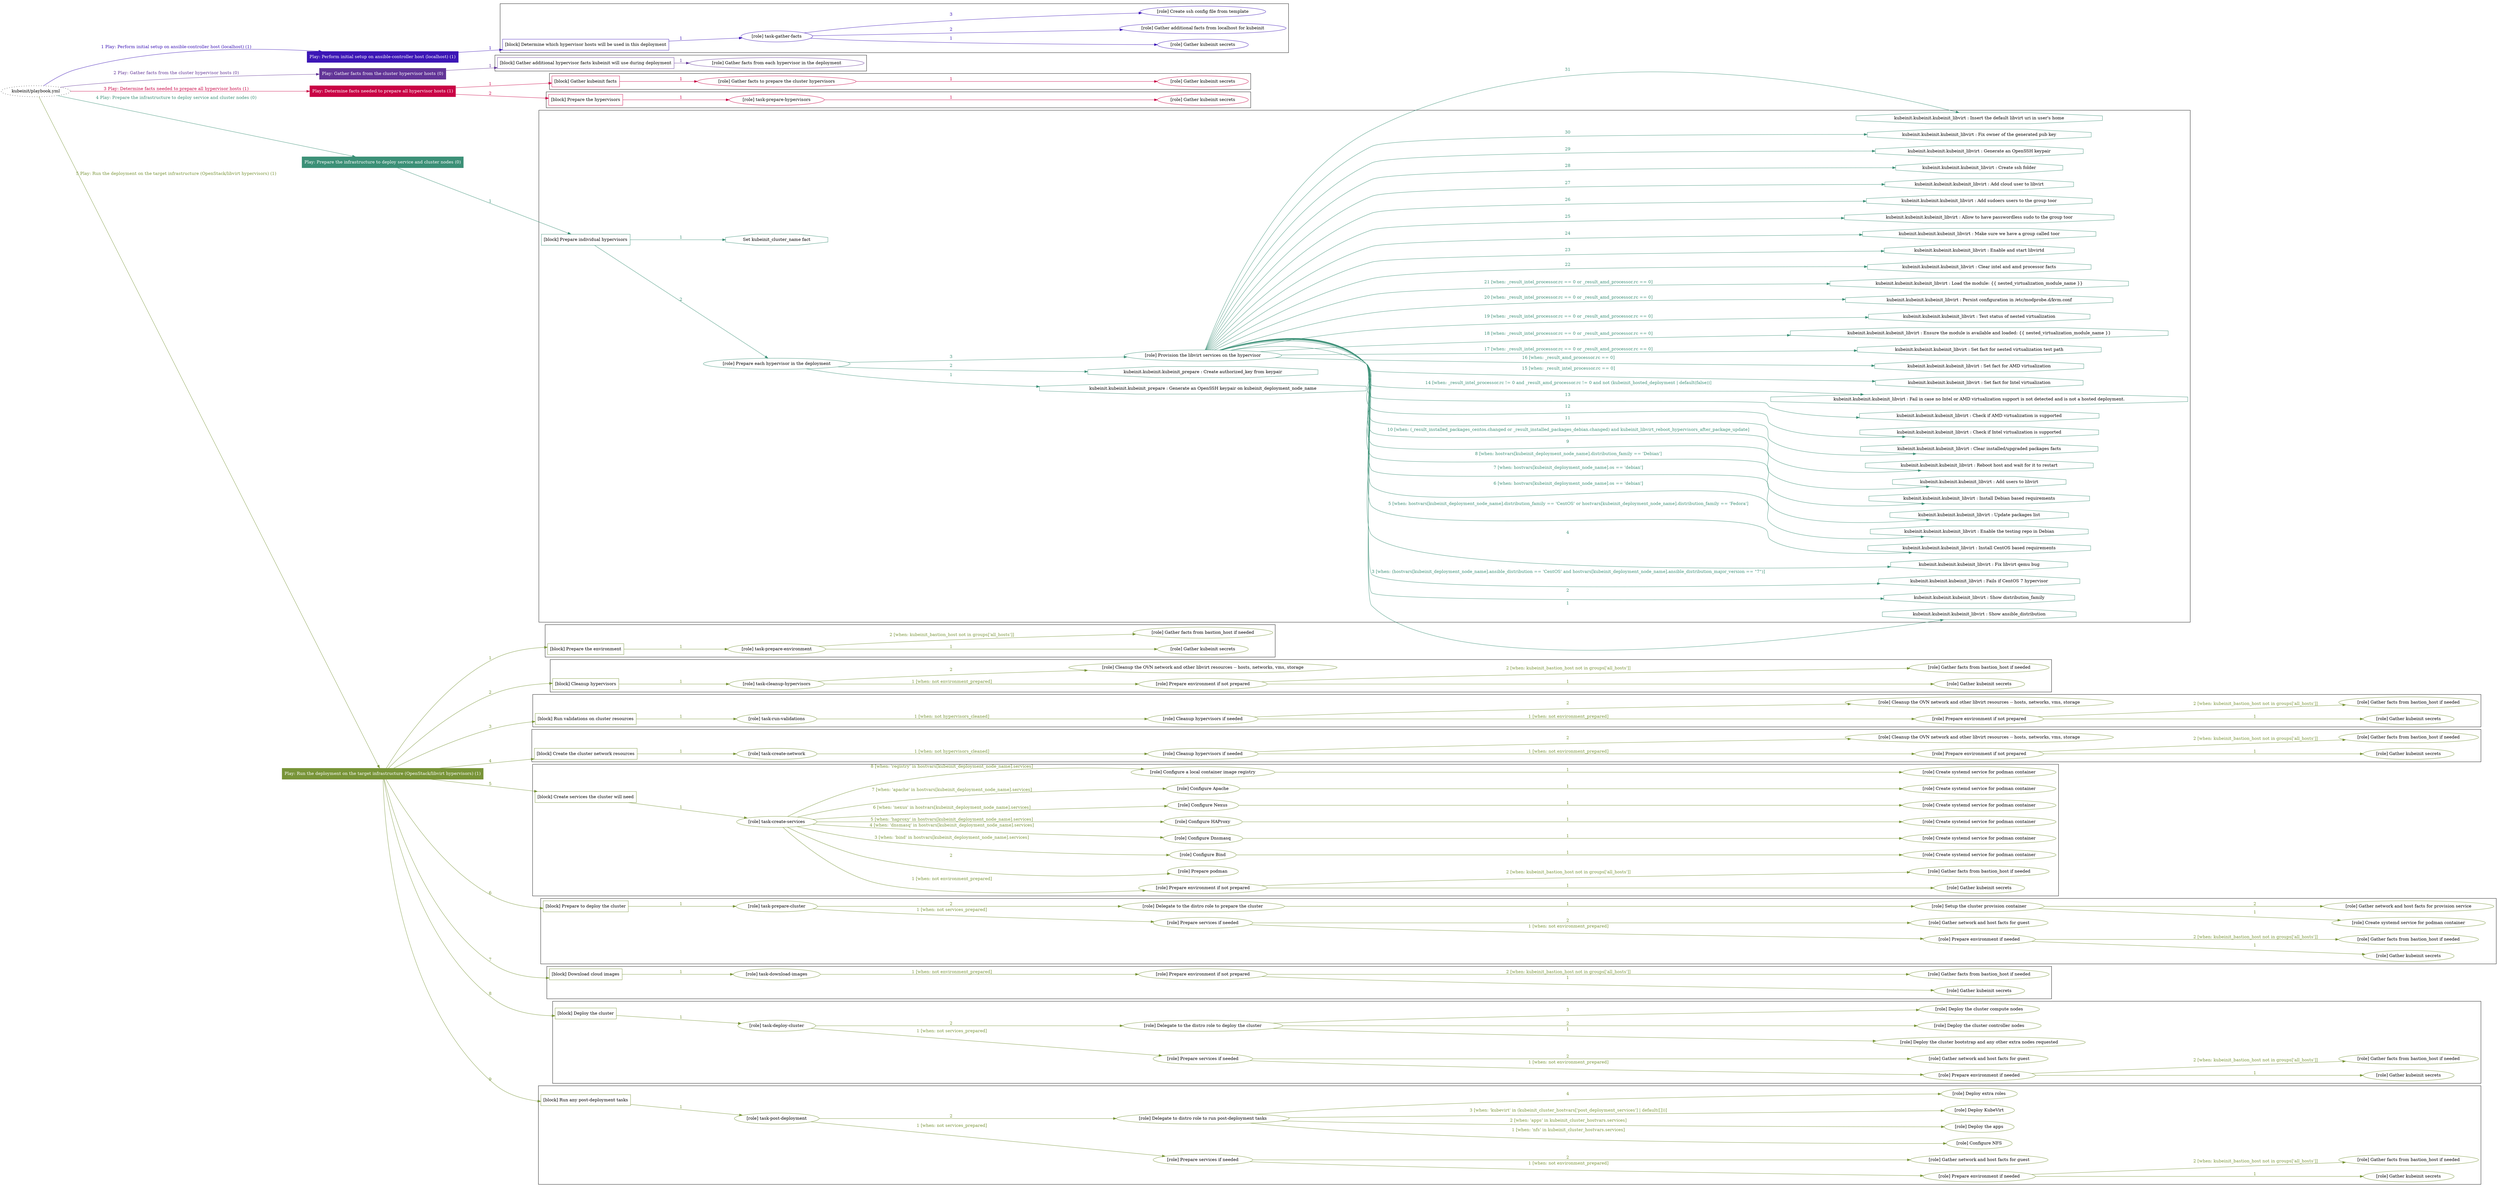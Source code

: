 digraph {
	graph [concentrate=true ordering=in rankdir=LR ratio=fill]
	edge [esep=5 sep=10]
	"kubeinit/playbook.yml" [URL="/home/runner/work/kubeinit/kubeinit/kubeinit/playbook.yml" id=playbook_f6adec2c style=dotted]
	"kubeinit/playbook.yml" -> play_a7457b95 [label="1 Play: Perform initial setup on ansible-controller host (localhost) (1)" color="#3c16b6" fontcolor="#3c16b6" id=edge_play_a7457b95 labeltooltip="1 Play: Perform initial setup on ansible-controller host (localhost) (1)" tooltip="1 Play: Perform initial setup on ansible-controller host (localhost) (1)"]
	subgraph "Play: Perform initial setup on ansible-controller host (localhost) (1)" {
		play_a7457b95 [label="Play: Perform initial setup on ansible-controller host (localhost) (1)" URL="/home/runner/work/kubeinit/kubeinit/kubeinit/playbook.yml" color="#3c16b6" fontcolor="#ffffff" id=play_a7457b95 shape=box style=filled tooltip=localhost]
		play_a7457b95 -> block_430dde11 [label=1 color="#3c16b6" fontcolor="#3c16b6" id=edge_block_430dde11 labeltooltip=1 tooltip=1]
		subgraph cluster_block_430dde11 {
			block_430dde11 [label="[block] Determine which hypervisor hosts will be used in this deployment" URL="/home/runner/work/kubeinit/kubeinit/kubeinit/playbook.yml" color="#3c16b6" id=block_430dde11 labeltooltip="Determine which hypervisor hosts will be used in this deployment" shape=box tooltip="Determine which hypervisor hosts will be used in this deployment"]
			block_430dde11 -> role_a599d2fe [label="1 " color="#3c16b6" fontcolor="#3c16b6" id=edge_role_a599d2fe labeltooltip="1 " tooltip="1 "]
			subgraph "task-gather-facts" {
				role_a599d2fe [label="[role] task-gather-facts" URL="/home/runner/work/kubeinit/kubeinit/kubeinit/playbook.yml" color="#3c16b6" id=role_a599d2fe tooltip="task-gather-facts"]
				role_a599d2fe -> role_175c8c58 [label="1 " color="#3c16b6" fontcolor="#3c16b6" id=edge_role_175c8c58 labeltooltip="1 " tooltip="1 "]
				subgraph "Gather kubeinit secrets" {
					role_175c8c58 [label="[role] Gather kubeinit secrets" URL="/home/runner/.ansible/collections/ansible_collections/kubeinit/kubeinit/roles/kubeinit_prepare/tasks/build_hypervisors_group.yml" color="#3c16b6" id=role_175c8c58 tooltip="Gather kubeinit secrets"]
				}
				role_a599d2fe -> role_3e86c87a [label="2 " color="#3c16b6" fontcolor="#3c16b6" id=edge_role_3e86c87a labeltooltip="2 " tooltip="2 "]
				subgraph "Gather additional facts from localhost for kubeinit" {
					role_3e86c87a [label="[role] Gather additional facts from localhost for kubeinit" URL="/home/runner/.ansible/collections/ansible_collections/kubeinit/kubeinit/roles/kubeinit_prepare/tasks/build_hypervisors_group.yml" color="#3c16b6" id=role_3e86c87a tooltip="Gather additional facts from localhost for kubeinit"]
				}
				role_a599d2fe -> role_02fb7e32 [label="3 " color="#3c16b6" fontcolor="#3c16b6" id=edge_role_02fb7e32 labeltooltip="3 " tooltip="3 "]
				subgraph "Create ssh config file from template" {
					role_02fb7e32 [label="[role] Create ssh config file from template" URL="/home/runner/.ansible/collections/ansible_collections/kubeinit/kubeinit/roles/kubeinit_prepare/tasks/build_hypervisors_group.yml" color="#3c16b6" id=role_02fb7e32 tooltip="Create ssh config file from template"]
				}
			}
		}
	}
	"kubeinit/playbook.yml" -> play_9f6fd377 [label="2 Play: Gather facts from the cluster hypervisor hosts (0)" color="#623597" fontcolor="#623597" id=edge_play_9f6fd377 labeltooltip="2 Play: Gather facts from the cluster hypervisor hosts (0)" tooltip="2 Play: Gather facts from the cluster hypervisor hosts (0)"]
	subgraph "Play: Gather facts from the cluster hypervisor hosts (0)" {
		play_9f6fd377 [label="Play: Gather facts from the cluster hypervisor hosts (0)" URL="/home/runner/work/kubeinit/kubeinit/kubeinit/playbook.yml" color="#623597" fontcolor="#ffffff" id=play_9f6fd377 shape=box style=filled tooltip="Play: Gather facts from the cluster hypervisor hosts (0)"]
		play_9f6fd377 -> block_24b4ab62 [label=1 color="#623597" fontcolor="#623597" id=edge_block_24b4ab62 labeltooltip=1 tooltip=1]
		subgraph cluster_block_24b4ab62 {
			block_24b4ab62 [label="[block] Gather additional hypervisor facts kubeinit will use during deployment" URL="/home/runner/work/kubeinit/kubeinit/kubeinit/playbook.yml" color="#623597" id=block_24b4ab62 labeltooltip="Gather additional hypervisor facts kubeinit will use during deployment" shape=box tooltip="Gather additional hypervisor facts kubeinit will use during deployment"]
			block_24b4ab62 -> role_2387b3fa [label="1 " color="#623597" fontcolor="#623597" id=edge_role_2387b3fa labeltooltip="1 " tooltip="1 "]
			subgraph "Gather facts from each hypervisor in the deployment" {
				role_2387b3fa [label="[role] Gather facts from each hypervisor in the deployment" URL="/home/runner/work/kubeinit/kubeinit/kubeinit/playbook.yml" color="#623597" id=role_2387b3fa tooltip="Gather facts from each hypervisor in the deployment"]
			}
		}
	}
	"kubeinit/playbook.yml" -> play_3bd830a0 [label="3 Play: Determine facts needed to prepare all hypervisor hosts (1)" color="#c90345" fontcolor="#c90345" id=edge_play_3bd830a0 labeltooltip="3 Play: Determine facts needed to prepare all hypervisor hosts (1)" tooltip="3 Play: Determine facts needed to prepare all hypervisor hosts (1)"]
	subgraph "Play: Determine facts needed to prepare all hypervisor hosts (1)" {
		play_3bd830a0 [label="Play: Determine facts needed to prepare all hypervisor hosts (1)" URL="/home/runner/work/kubeinit/kubeinit/kubeinit/playbook.yml" color="#c90345" fontcolor="#ffffff" id=play_3bd830a0 shape=box style=filled tooltip=localhost]
		play_3bd830a0 -> block_40e4556f [label=1 color="#c90345" fontcolor="#c90345" id=edge_block_40e4556f labeltooltip=1 tooltip=1]
		subgraph cluster_block_40e4556f {
			block_40e4556f [label="[block] Gather kubeinit facts" URL="/home/runner/work/kubeinit/kubeinit/kubeinit/playbook.yml" color="#c90345" id=block_40e4556f labeltooltip="Gather kubeinit facts" shape=box tooltip="Gather kubeinit facts"]
			block_40e4556f -> role_2d72cc8c [label="1 " color="#c90345" fontcolor="#c90345" id=edge_role_2d72cc8c labeltooltip="1 " tooltip="1 "]
			subgraph "Gather facts to prepare the cluster hypervisors" {
				role_2d72cc8c [label="[role] Gather facts to prepare the cluster hypervisors" URL="/home/runner/work/kubeinit/kubeinit/kubeinit/playbook.yml" color="#c90345" id=role_2d72cc8c tooltip="Gather facts to prepare the cluster hypervisors"]
				role_2d72cc8c -> role_cf41da6d [label="1 " color="#c90345" fontcolor="#c90345" id=edge_role_cf41da6d labeltooltip="1 " tooltip="1 "]
				subgraph "Gather kubeinit secrets" {
					role_cf41da6d [label="[role] Gather kubeinit secrets" URL="/home/runner/.ansible/collections/ansible_collections/kubeinit/kubeinit/roles/kubeinit_prepare/tasks/gather_kubeinit_facts.yml" color="#c90345" id=role_cf41da6d tooltip="Gather kubeinit secrets"]
				}
			}
		}
		play_3bd830a0 -> block_3af4eb6e [label=2 color="#c90345" fontcolor="#c90345" id=edge_block_3af4eb6e labeltooltip=2 tooltip=2]
		subgraph cluster_block_3af4eb6e {
			block_3af4eb6e [label="[block] Prepare the hypervisors" URL="/home/runner/work/kubeinit/kubeinit/kubeinit/playbook.yml" color="#c90345" id=block_3af4eb6e labeltooltip="Prepare the hypervisors" shape=box tooltip="Prepare the hypervisors"]
			block_3af4eb6e -> role_010902db [label="1 " color="#c90345" fontcolor="#c90345" id=edge_role_010902db labeltooltip="1 " tooltip="1 "]
			subgraph "task-prepare-hypervisors" {
				role_010902db [label="[role] task-prepare-hypervisors" URL="/home/runner/work/kubeinit/kubeinit/kubeinit/playbook.yml" color="#c90345" id=role_010902db tooltip="task-prepare-hypervisors"]
				role_010902db -> role_a22a1ada [label="1 " color="#c90345" fontcolor="#c90345" id=edge_role_a22a1ada labeltooltip="1 " tooltip="1 "]
				subgraph "Gather kubeinit secrets" {
					role_a22a1ada [label="[role] Gather kubeinit secrets" URL="/home/runner/.ansible/collections/ansible_collections/kubeinit/kubeinit/roles/kubeinit_prepare/tasks/gather_kubeinit_facts.yml" color="#c90345" id=role_a22a1ada tooltip="Gather kubeinit secrets"]
				}
			}
		}
	}
	"kubeinit/playbook.yml" -> play_a8fe8fe4 [label="4 Play: Prepare the infrastructure to deploy service and cluster nodes (0)" color="#3c9077" fontcolor="#3c9077" id=edge_play_a8fe8fe4 labeltooltip="4 Play: Prepare the infrastructure to deploy service and cluster nodes (0)" tooltip="4 Play: Prepare the infrastructure to deploy service and cluster nodes (0)"]
	subgraph "Play: Prepare the infrastructure to deploy service and cluster nodes (0)" {
		play_a8fe8fe4 [label="Play: Prepare the infrastructure to deploy service and cluster nodes (0)" URL="/home/runner/work/kubeinit/kubeinit/kubeinit/playbook.yml" color="#3c9077" fontcolor="#ffffff" id=play_a8fe8fe4 shape=box style=filled tooltip="Play: Prepare the infrastructure to deploy service and cluster nodes (0)"]
		play_a8fe8fe4 -> block_bb6ad971 [label=1 color="#3c9077" fontcolor="#3c9077" id=edge_block_bb6ad971 labeltooltip=1 tooltip=1]
		subgraph cluster_block_bb6ad971 {
			block_bb6ad971 [label="[block] Prepare individual hypervisors" URL="/home/runner/work/kubeinit/kubeinit/kubeinit/playbook.yml" color="#3c9077" id=block_bb6ad971 labeltooltip="Prepare individual hypervisors" shape=box tooltip="Prepare individual hypervisors"]
			block_bb6ad971 -> role_4dc948a6 [label="2 " color="#3c9077" fontcolor="#3c9077" id=edge_role_4dc948a6 labeltooltip="2 " tooltip="2 "]
			subgraph "Prepare each hypervisor in the deployment" {
				role_4dc948a6 [label="[role] Prepare each hypervisor in the deployment" URL="/home/runner/work/kubeinit/kubeinit/kubeinit/playbook.yml" color="#3c9077" id=role_4dc948a6 tooltip="Prepare each hypervisor in the deployment"]
				task_4e963806 [label="kubeinit.kubeinit.kubeinit_prepare : Generate an OpenSSH keypair on kubeinit_deployment_node_name" URL="/home/runner/.ansible/collections/ansible_collections/kubeinit/kubeinit/roles/kubeinit_prepare/tasks/prepare_hypervisor.yml" color="#3c9077" id=task_4e963806 shape=octagon tooltip="kubeinit.kubeinit.kubeinit_prepare : Generate an OpenSSH keypair on kubeinit_deployment_node_name"]
				role_4dc948a6 -> task_4e963806 [label="1 " color="#3c9077" fontcolor="#3c9077" id=edge_task_4e963806 labeltooltip="1 " tooltip="1 "]
				task_40da5d9b [label="kubeinit.kubeinit.kubeinit_prepare : Create authorized_key from keypair" URL="/home/runner/.ansible/collections/ansible_collections/kubeinit/kubeinit/roles/kubeinit_prepare/tasks/prepare_hypervisor.yml" color="#3c9077" id=task_40da5d9b shape=octagon tooltip="kubeinit.kubeinit.kubeinit_prepare : Create authorized_key from keypair"]
				role_4dc948a6 -> task_40da5d9b [label="2 " color="#3c9077" fontcolor="#3c9077" id=edge_task_40da5d9b labeltooltip="2 " tooltip="2 "]
				role_4dc948a6 -> role_a237784a [label="3 " color="#3c9077" fontcolor="#3c9077" id=edge_role_a237784a labeltooltip="3 " tooltip="3 "]
				subgraph "Provision the libvirt services on the hypervisor" {
					role_a237784a [label="[role] Provision the libvirt services on the hypervisor" URL="/home/runner/.ansible/collections/ansible_collections/kubeinit/kubeinit/roles/kubeinit_prepare/tasks/prepare_hypervisor.yml" color="#3c9077" id=role_a237784a tooltip="Provision the libvirt services on the hypervisor"]
					task_27622ad2 [label="kubeinit.kubeinit.kubeinit_libvirt : Show ansible_distribution" URL="/home/runner/.ansible/collections/ansible_collections/kubeinit/kubeinit/roles/kubeinit_libvirt/tasks/main.yml" color="#3c9077" id=task_27622ad2 shape=octagon tooltip="kubeinit.kubeinit.kubeinit_libvirt : Show ansible_distribution"]
					role_a237784a -> task_27622ad2 [label="1 " color="#3c9077" fontcolor="#3c9077" id=edge_task_27622ad2 labeltooltip="1 " tooltip="1 "]
					task_8145ebea [label="kubeinit.kubeinit.kubeinit_libvirt : Show distribution_family" URL="/home/runner/.ansible/collections/ansible_collections/kubeinit/kubeinit/roles/kubeinit_libvirt/tasks/main.yml" color="#3c9077" id=task_8145ebea shape=octagon tooltip="kubeinit.kubeinit.kubeinit_libvirt : Show distribution_family"]
					role_a237784a -> task_8145ebea [label="2 " color="#3c9077" fontcolor="#3c9077" id=edge_task_8145ebea labeltooltip="2 " tooltip="2 "]
					task_72bad508 [label="kubeinit.kubeinit.kubeinit_libvirt : Fails if CentOS 7 hypervisor" URL="/home/runner/.ansible/collections/ansible_collections/kubeinit/kubeinit/roles/kubeinit_libvirt/tasks/main.yml" color="#3c9077" id=task_72bad508 shape=octagon tooltip="kubeinit.kubeinit.kubeinit_libvirt : Fails if CentOS 7 hypervisor"]
					role_a237784a -> task_72bad508 [label="3 [when: (hostvars[kubeinit_deployment_node_name].ansible_distribution == 'CentOS' and hostvars[kubeinit_deployment_node_name].ansible_distribution_major_version == \"7\")]" color="#3c9077" fontcolor="#3c9077" id=edge_task_72bad508 labeltooltip="3 [when: (hostvars[kubeinit_deployment_node_name].ansible_distribution == 'CentOS' and hostvars[kubeinit_deployment_node_name].ansible_distribution_major_version == \"7\")]" tooltip="3 [when: (hostvars[kubeinit_deployment_node_name].ansible_distribution == 'CentOS' and hostvars[kubeinit_deployment_node_name].ansible_distribution_major_version == \"7\")]"]
					task_0b6d473c [label="kubeinit.kubeinit.kubeinit_libvirt : Fix libvirt qemu bug" URL="/home/runner/.ansible/collections/ansible_collections/kubeinit/kubeinit/roles/kubeinit_libvirt/tasks/main.yml" color="#3c9077" id=task_0b6d473c shape=octagon tooltip="kubeinit.kubeinit.kubeinit_libvirt : Fix libvirt qemu bug"]
					role_a237784a -> task_0b6d473c [label="4 " color="#3c9077" fontcolor="#3c9077" id=edge_task_0b6d473c labeltooltip="4 " tooltip="4 "]
					task_60145efb [label="kubeinit.kubeinit.kubeinit_libvirt : Install CentOS based requirements" URL="/home/runner/.ansible/collections/ansible_collections/kubeinit/kubeinit/roles/kubeinit_libvirt/tasks/main.yml" color="#3c9077" id=task_60145efb shape=octagon tooltip="kubeinit.kubeinit.kubeinit_libvirt : Install CentOS based requirements"]
					role_a237784a -> task_60145efb [label="5 [when: hostvars[kubeinit_deployment_node_name].distribution_family == 'CentOS' or hostvars[kubeinit_deployment_node_name].distribution_family == 'Fedora']" color="#3c9077" fontcolor="#3c9077" id=edge_task_60145efb labeltooltip="5 [when: hostvars[kubeinit_deployment_node_name].distribution_family == 'CentOS' or hostvars[kubeinit_deployment_node_name].distribution_family == 'Fedora']" tooltip="5 [when: hostvars[kubeinit_deployment_node_name].distribution_family == 'CentOS' or hostvars[kubeinit_deployment_node_name].distribution_family == 'Fedora']"]
					task_64693259 [label="kubeinit.kubeinit.kubeinit_libvirt : Enable the testing repo in Debian" URL="/home/runner/.ansible/collections/ansible_collections/kubeinit/kubeinit/roles/kubeinit_libvirt/tasks/main.yml" color="#3c9077" id=task_64693259 shape=octagon tooltip="kubeinit.kubeinit.kubeinit_libvirt : Enable the testing repo in Debian"]
					role_a237784a -> task_64693259 [label="6 [when: hostvars[kubeinit_deployment_node_name].os == 'debian']" color="#3c9077" fontcolor="#3c9077" id=edge_task_64693259 labeltooltip="6 [when: hostvars[kubeinit_deployment_node_name].os == 'debian']" tooltip="6 [when: hostvars[kubeinit_deployment_node_name].os == 'debian']"]
					task_37d4ca0e [label="kubeinit.kubeinit.kubeinit_libvirt : Update packages list" URL="/home/runner/.ansible/collections/ansible_collections/kubeinit/kubeinit/roles/kubeinit_libvirt/tasks/main.yml" color="#3c9077" id=task_37d4ca0e shape=octagon tooltip="kubeinit.kubeinit.kubeinit_libvirt : Update packages list"]
					role_a237784a -> task_37d4ca0e [label="7 [when: hostvars[kubeinit_deployment_node_name].os == 'debian']" color="#3c9077" fontcolor="#3c9077" id=edge_task_37d4ca0e labeltooltip="7 [when: hostvars[kubeinit_deployment_node_name].os == 'debian']" tooltip="7 [when: hostvars[kubeinit_deployment_node_name].os == 'debian']"]
					task_e74f2bc4 [label="kubeinit.kubeinit.kubeinit_libvirt : Install Debian based requirements" URL="/home/runner/.ansible/collections/ansible_collections/kubeinit/kubeinit/roles/kubeinit_libvirt/tasks/main.yml" color="#3c9077" id=task_e74f2bc4 shape=octagon tooltip="kubeinit.kubeinit.kubeinit_libvirt : Install Debian based requirements"]
					role_a237784a -> task_e74f2bc4 [label="8 [when: hostvars[kubeinit_deployment_node_name].distribution_family == 'Debian']" color="#3c9077" fontcolor="#3c9077" id=edge_task_e74f2bc4 labeltooltip="8 [when: hostvars[kubeinit_deployment_node_name].distribution_family == 'Debian']" tooltip="8 [when: hostvars[kubeinit_deployment_node_name].distribution_family == 'Debian']"]
					task_e7bf4032 [label="kubeinit.kubeinit.kubeinit_libvirt : Add users to libvirt" URL="/home/runner/.ansible/collections/ansible_collections/kubeinit/kubeinit/roles/kubeinit_libvirt/tasks/main.yml" color="#3c9077" id=task_e7bf4032 shape=octagon tooltip="kubeinit.kubeinit.kubeinit_libvirt : Add users to libvirt"]
					role_a237784a -> task_e7bf4032 [label="9 " color="#3c9077" fontcolor="#3c9077" id=edge_task_e7bf4032 labeltooltip="9 " tooltip="9 "]
					task_d51d791a [label="kubeinit.kubeinit.kubeinit_libvirt : Reboot host and wait for it to restart" URL="/home/runner/.ansible/collections/ansible_collections/kubeinit/kubeinit/roles/kubeinit_libvirt/tasks/main.yml" color="#3c9077" id=task_d51d791a shape=octagon tooltip="kubeinit.kubeinit.kubeinit_libvirt : Reboot host and wait for it to restart"]
					role_a237784a -> task_d51d791a [label="10 [when: (_result_installed_packages_centos.changed or _result_installed_packages_debian.changed) and kubeinit_libvirt_reboot_hypervisors_after_package_update]" color="#3c9077" fontcolor="#3c9077" id=edge_task_d51d791a labeltooltip="10 [when: (_result_installed_packages_centos.changed or _result_installed_packages_debian.changed) and kubeinit_libvirt_reboot_hypervisors_after_package_update]" tooltip="10 [when: (_result_installed_packages_centos.changed or _result_installed_packages_debian.changed) and kubeinit_libvirt_reboot_hypervisors_after_package_update]"]
					task_2ca1b154 [label="kubeinit.kubeinit.kubeinit_libvirt : Clear installed/upgraded packages facts" URL="/home/runner/.ansible/collections/ansible_collections/kubeinit/kubeinit/roles/kubeinit_libvirt/tasks/main.yml" color="#3c9077" id=task_2ca1b154 shape=octagon tooltip="kubeinit.kubeinit.kubeinit_libvirt : Clear installed/upgraded packages facts"]
					role_a237784a -> task_2ca1b154 [label="11 " color="#3c9077" fontcolor="#3c9077" id=edge_task_2ca1b154 labeltooltip="11 " tooltip="11 "]
					task_e2ec387d [label="kubeinit.kubeinit.kubeinit_libvirt : Check if Intel virtualization is supported" URL="/home/runner/.ansible/collections/ansible_collections/kubeinit/kubeinit/roles/kubeinit_libvirt/tasks/main.yml" color="#3c9077" id=task_e2ec387d shape=octagon tooltip="kubeinit.kubeinit.kubeinit_libvirt : Check if Intel virtualization is supported"]
					role_a237784a -> task_e2ec387d [label="12 " color="#3c9077" fontcolor="#3c9077" id=edge_task_e2ec387d labeltooltip="12 " tooltip="12 "]
					task_1717858f [label="kubeinit.kubeinit.kubeinit_libvirt : Check if AMD virtualization is supported" URL="/home/runner/.ansible/collections/ansible_collections/kubeinit/kubeinit/roles/kubeinit_libvirt/tasks/main.yml" color="#3c9077" id=task_1717858f shape=octagon tooltip="kubeinit.kubeinit.kubeinit_libvirt : Check if AMD virtualization is supported"]
					role_a237784a -> task_1717858f [label="13 " color="#3c9077" fontcolor="#3c9077" id=edge_task_1717858f labeltooltip="13 " tooltip="13 "]
					task_df0dea90 [label="kubeinit.kubeinit.kubeinit_libvirt : Fail in case no Intel or AMD virtualization support is not detected and is not a hosted deployment." URL="/home/runner/.ansible/collections/ansible_collections/kubeinit/kubeinit/roles/kubeinit_libvirt/tasks/main.yml" color="#3c9077" id=task_df0dea90 shape=octagon tooltip="kubeinit.kubeinit.kubeinit_libvirt : Fail in case no Intel or AMD virtualization support is not detected and is not a hosted deployment."]
					role_a237784a -> task_df0dea90 [label="14 [when: _result_intel_processor.rc != 0 and _result_amd_processor.rc != 0 and not (kubeinit_hosted_deployment | default(false))]" color="#3c9077" fontcolor="#3c9077" id=edge_task_df0dea90 labeltooltip="14 [when: _result_intel_processor.rc != 0 and _result_amd_processor.rc != 0 and not (kubeinit_hosted_deployment | default(false))]" tooltip="14 [when: _result_intel_processor.rc != 0 and _result_amd_processor.rc != 0 and not (kubeinit_hosted_deployment | default(false))]"]
					task_7dc701d3 [label="kubeinit.kubeinit.kubeinit_libvirt : Set fact for Intel virtualization" URL="/home/runner/.ansible/collections/ansible_collections/kubeinit/kubeinit/roles/kubeinit_libvirt/tasks/main.yml" color="#3c9077" id=task_7dc701d3 shape=octagon tooltip="kubeinit.kubeinit.kubeinit_libvirt : Set fact for Intel virtualization"]
					role_a237784a -> task_7dc701d3 [label="15 [when: _result_intel_processor.rc == 0]" color="#3c9077" fontcolor="#3c9077" id=edge_task_7dc701d3 labeltooltip="15 [when: _result_intel_processor.rc == 0]" tooltip="15 [when: _result_intel_processor.rc == 0]"]
					task_56068439 [label="kubeinit.kubeinit.kubeinit_libvirt : Set fact for AMD virtualization" URL="/home/runner/.ansible/collections/ansible_collections/kubeinit/kubeinit/roles/kubeinit_libvirt/tasks/main.yml" color="#3c9077" id=task_56068439 shape=octagon tooltip="kubeinit.kubeinit.kubeinit_libvirt : Set fact for AMD virtualization"]
					role_a237784a -> task_56068439 [label="16 [when: _result_amd_processor.rc == 0]" color="#3c9077" fontcolor="#3c9077" id=edge_task_56068439 labeltooltip="16 [when: _result_amd_processor.rc == 0]" tooltip="16 [when: _result_amd_processor.rc == 0]"]
					task_e3b40cfc [label="kubeinit.kubeinit.kubeinit_libvirt : Set fact for nested virtualization test path" URL="/home/runner/.ansible/collections/ansible_collections/kubeinit/kubeinit/roles/kubeinit_libvirt/tasks/main.yml" color="#3c9077" id=task_e3b40cfc shape=octagon tooltip="kubeinit.kubeinit.kubeinit_libvirt : Set fact for nested virtualization test path"]
					role_a237784a -> task_e3b40cfc [label="17 [when: _result_intel_processor.rc == 0 or _result_amd_processor.rc == 0]" color="#3c9077" fontcolor="#3c9077" id=edge_task_e3b40cfc labeltooltip="17 [when: _result_intel_processor.rc == 0 or _result_amd_processor.rc == 0]" tooltip="17 [when: _result_intel_processor.rc == 0 or _result_amd_processor.rc == 0]"]
					task_b5bef2da [label="kubeinit.kubeinit.kubeinit_libvirt : Ensure the module is available and loaded: {{ nested_virtualization_module_name }}" URL="/home/runner/.ansible/collections/ansible_collections/kubeinit/kubeinit/roles/kubeinit_libvirt/tasks/main.yml" color="#3c9077" id=task_b5bef2da shape=octagon tooltip="kubeinit.kubeinit.kubeinit_libvirt : Ensure the module is available and loaded: {{ nested_virtualization_module_name }}"]
					role_a237784a -> task_b5bef2da [label="18 [when: _result_intel_processor.rc == 0 or _result_amd_processor.rc == 0]" color="#3c9077" fontcolor="#3c9077" id=edge_task_b5bef2da labeltooltip="18 [when: _result_intel_processor.rc == 0 or _result_amd_processor.rc == 0]" tooltip="18 [when: _result_intel_processor.rc == 0 or _result_amd_processor.rc == 0]"]
					task_6da10398 [label="kubeinit.kubeinit.kubeinit_libvirt : Test status of nested virtualization" URL="/home/runner/.ansible/collections/ansible_collections/kubeinit/kubeinit/roles/kubeinit_libvirt/tasks/main.yml" color="#3c9077" id=task_6da10398 shape=octagon tooltip="kubeinit.kubeinit.kubeinit_libvirt : Test status of nested virtualization"]
					role_a237784a -> task_6da10398 [label="19 [when: _result_intel_processor.rc == 0 or _result_amd_processor.rc == 0]" color="#3c9077" fontcolor="#3c9077" id=edge_task_6da10398 labeltooltip="19 [when: _result_intel_processor.rc == 0 or _result_amd_processor.rc == 0]" tooltip="19 [when: _result_intel_processor.rc == 0 or _result_amd_processor.rc == 0]"]
					task_2a4550f5 [label="kubeinit.kubeinit.kubeinit_libvirt : Persist configuration in /etc/modprobe.d/kvm.conf" URL="/home/runner/.ansible/collections/ansible_collections/kubeinit/kubeinit/roles/kubeinit_libvirt/tasks/main.yml" color="#3c9077" id=task_2a4550f5 shape=octagon tooltip="kubeinit.kubeinit.kubeinit_libvirt : Persist configuration in /etc/modprobe.d/kvm.conf"]
					role_a237784a -> task_2a4550f5 [label="20 [when: _result_intel_processor.rc == 0 or _result_amd_processor.rc == 0]" color="#3c9077" fontcolor="#3c9077" id=edge_task_2a4550f5 labeltooltip="20 [when: _result_intel_processor.rc == 0 or _result_amd_processor.rc == 0]" tooltip="20 [when: _result_intel_processor.rc == 0 or _result_amd_processor.rc == 0]"]
					task_cb47b982 [label="kubeinit.kubeinit.kubeinit_libvirt : Load the module: {{ nested_virtualization_module_name }}" URL="/home/runner/.ansible/collections/ansible_collections/kubeinit/kubeinit/roles/kubeinit_libvirt/tasks/main.yml" color="#3c9077" id=task_cb47b982 shape=octagon tooltip="kubeinit.kubeinit.kubeinit_libvirt : Load the module: {{ nested_virtualization_module_name }}"]
					role_a237784a -> task_cb47b982 [label="21 [when: _result_intel_processor.rc == 0 or _result_amd_processor.rc == 0]" color="#3c9077" fontcolor="#3c9077" id=edge_task_cb47b982 labeltooltip="21 [when: _result_intel_processor.rc == 0 or _result_amd_processor.rc == 0]" tooltip="21 [when: _result_intel_processor.rc == 0 or _result_amd_processor.rc == 0]"]
					task_d5400b88 [label="kubeinit.kubeinit.kubeinit_libvirt : Clear intel and amd processor facts" URL="/home/runner/.ansible/collections/ansible_collections/kubeinit/kubeinit/roles/kubeinit_libvirt/tasks/main.yml" color="#3c9077" id=task_d5400b88 shape=octagon tooltip="kubeinit.kubeinit.kubeinit_libvirt : Clear intel and amd processor facts"]
					role_a237784a -> task_d5400b88 [label="22 " color="#3c9077" fontcolor="#3c9077" id=edge_task_d5400b88 labeltooltip="22 " tooltip="22 "]
					task_1a13af83 [label="kubeinit.kubeinit.kubeinit_libvirt : Enable and start libvirtd" URL="/home/runner/.ansible/collections/ansible_collections/kubeinit/kubeinit/roles/kubeinit_libvirt/tasks/main.yml" color="#3c9077" id=task_1a13af83 shape=octagon tooltip="kubeinit.kubeinit.kubeinit_libvirt : Enable and start libvirtd"]
					role_a237784a -> task_1a13af83 [label="23 " color="#3c9077" fontcolor="#3c9077" id=edge_task_1a13af83 labeltooltip="23 " tooltip="23 "]
					task_fb10a506 [label="kubeinit.kubeinit.kubeinit_libvirt : Make sure we have a group called toor" URL="/home/runner/.ansible/collections/ansible_collections/kubeinit/kubeinit/roles/kubeinit_libvirt/tasks/60_create_cloud_user.yml" color="#3c9077" id=task_fb10a506 shape=octagon tooltip="kubeinit.kubeinit.kubeinit_libvirt : Make sure we have a group called toor"]
					role_a237784a -> task_fb10a506 [label="24 " color="#3c9077" fontcolor="#3c9077" id=edge_task_fb10a506 labeltooltip="24 " tooltip="24 "]
					task_b00f00b3 [label="kubeinit.kubeinit.kubeinit_libvirt : Allow to have passwordless sudo to the group toor" URL="/home/runner/.ansible/collections/ansible_collections/kubeinit/kubeinit/roles/kubeinit_libvirt/tasks/60_create_cloud_user.yml" color="#3c9077" id=task_b00f00b3 shape=octagon tooltip="kubeinit.kubeinit.kubeinit_libvirt : Allow to have passwordless sudo to the group toor"]
					role_a237784a -> task_b00f00b3 [label="25 " color="#3c9077" fontcolor="#3c9077" id=edge_task_b00f00b3 labeltooltip="25 " tooltip="25 "]
					task_d6ff84a4 [label="kubeinit.kubeinit.kubeinit_libvirt : Add sudoers users to the group toor" URL="/home/runner/.ansible/collections/ansible_collections/kubeinit/kubeinit/roles/kubeinit_libvirt/tasks/60_create_cloud_user.yml" color="#3c9077" id=task_d6ff84a4 shape=octagon tooltip="kubeinit.kubeinit.kubeinit_libvirt : Add sudoers users to the group toor"]
					role_a237784a -> task_d6ff84a4 [label="26 " color="#3c9077" fontcolor="#3c9077" id=edge_task_d6ff84a4 labeltooltip="26 " tooltip="26 "]
					task_b47a4cbd [label="kubeinit.kubeinit.kubeinit_libvirt : Add cloud user to libvirt" URL="/home/runner/.ansible/collections/ansible_collections/kubeinit/kubeinit/roles/kubeinit_libvirt/tasks/60_create_cloud_user.yml" color="#3c9077" id=task_b47a4cbd shape=octagon tooltip="kubeinit.kubeinit.kubeinit_libvirt : Add cloud user to libvirt"]
					role_a237784a -> task_b47a4cbd [label="27 " color="#3c9077" fontcolor="#3c9077" id=edge_task_b47a4cbd labeltooltip="27 " tooltip="27 "]
					task_b97a192d [label="kubeinit.kubeinit.kubeinit_libvirt : Create ssh folder" URL="/home/runner/.ansible/collections/ansible_collections/kubeinit/kubeinit/roles/kubeinit_libvirt/tasks/60_create_cloud_user.yml" color="#3c9077" id=task_b97a192d shape=octagon tooltip="kubeinit.kubeinit.kubeinit_libvirt : Create ssh folder"]
					role_a237784a -> task_b97a192d [label="28 " color="#3c9077" fontcolor="#3c9077" id=edge_task_b97a192d labeltooltip="28 " tooltip="28 "]
					task_e21910b4 [label="kubeinit.kubeinit.kubeinit_libvirt : Generate an OpenSSH keypair" URL="/home/runner/.ansible/collections/ansible_collections/kubeinit/kubeinit/roles/kubeinit_libvirt/tasks/60_create_cloud_user.yml" color="#3c9077" id=task_e21910b4 shape=octagon tooltip="kubeinit.kubeinit.kubeinit_libvirt : Generate an OpenSSH keypair"]
					role_a237784a -> task_e21910b4 [label="29 " color="#3c9077" fontcolor="#3c9077" id=edge_task_e21910b4 labeltooltip="29 " tooltip="29 "]
					task_c9194e5c [label="kubeinit.kubeinit.kubeinit_libvirt : Fix owner of the generated pub key" URL="/home/runner/.ansible/collections/ansible_collections/kubeinit/kubeinit/roles/kubeinit_libvirt/tasks/60_create_cloud_user.yml" color="#3c9077" id=task_c9194e5c shape=octagon tooltip="kubeinit.kubeinit.kubeinit_libvirt : Fix owner of the generated pub key"]
					role_a237784a -> task_c9194e5c [label="30 " color="#3c9077" fontcolor="#3c9077" id=edge_task_c9194e5c labeltooltip="30 " tooltip="30 "]
					task_e009edb8 [label="kubeinit.kubeinit.kubeinit_libvirt : Insert the default libvirt uri in user's home" URL="/home/runner/.ansible/collections/ansible_collections/kubeinit/kubeinit/roles/kubeinit_libvirt/tasks/60_create_cloud_user.yml" color="#3c9077" id=task_e009edb8 shape=octagon tooltip="kubeinit.kubeinit.kubeinit_libvirt : Insert the default libvirt uri in user's home"]
					role_a237784a -> task_e009edb8 [label="31 " color="#3c9077" fontcolor="#3c9077" id=edge_task_e009edb8 labeltooltip="31 " tooltip="31 "]
				}
			}
			task_24a5b760 [label="Set kubeinit_cluster_name fact" URL="/home/runner/work/kubeinit/kubeinit/kubeinit/playbook.yml" color="#3c9077" id=task_24a5b760 shape=octagon tooltip="Set kubeinit_cluster_name fact"]
			block_bb6ad971 -> task_24a5b760 [label="1 " color="#3c9077" fontcolor="#3c9077" id=edge_task_24a5b760 labeltooltip="1 " tooltip="1 "]
		}
	}
	"kubeinit/playbook.yml" -> play_a5c155b8 [label="5 Play: Run the deployment on the target infrastructure (OpenStack/libvirt hypervisors) (1)" color="#789438" fontcolor="#789438" id=edge_play_a5c155b8 labeltooltip="5 Play: Run the deployment on the target infrastructure (OpenStack/libvirt hypervisors) (1)" tooltip="5 Play: Run the deployment on the target infrastructure (OpenStack/libvirt hypervisors) (1)"]
	subgraph "Play: Run the deployment on the target infrastructure (OpenStack/libvirt hypervisors) (1)" {
		play_a5c155b8 [label="Play: Run the deployment on the target infrastructure (OpenStack/libvirt hypervisors) (1)" URL="/home/runner/work/kubeinit/kubeinit/kubeinit/playbook.yml" color="#789438" fontcolor="#ffffff" id=play_a5c155b8 shape=box style=filled tooltip=localhost]
		play_a5c155b8 -> block_47e0ab22 [label=1 color="#789438" fontcolor="#789438" id=edge_block_47e0ab22 labeltooltip=1 tooltip=1]
		subgraph cluster_block_47e0ab22 {
			block_47e0ab22 [label="[block] Prepare the environment" URL="/home/runner/work/kubeinit/kubeinit/kubeinit/playbook.yml" color="#789438" id=block_47e0ab22 labeltooltip="Prepare the environment" shape=box tooltip="Prepare the environment"]
			block_47e0ab22 -> role_f87070a0 [label="1 " color="#789438" fontcolor="#789438" id=edge_role_f87070a0 labeltooltip="1 " tooltip="1 "]
			subgraph "task-prepare-environment" {
				role_f87070a0 [label="[role] task-prepare-environment" URL="/home/runner/work/kubeinit/kubeinit/kubeinit/playbook.yml" color="#789438" id=role_f87070a0 tooltip="task-prepare-environment"]
				role_f87070a0 -> role_d5a997d9 [label="1 " color="#789438" fontcolor="#789438" id=edge_role_d5a997d9 labeltooltip="1 " tooltip="1 "]
				subgraph "Gather kubeinit secrets" {
					role_d5a997d9 [label="[role] Gather kubeinit secrets" URL="/home/runner/.ansible/collections/ansible_collections/kubeinit/kubeinit/roles/kubeinit_prepare/tasks/gather_kubeinit_facts.yml" color="#789438" id=role_d5a997d9 tooltip="Gather kubeinit secrets"]
				}
				role_f87070a0 -> role_340b414c [label="2 [when: kubeinit_bastion_host not in groups['all_hosts']]" color="#789438" fontcolor="#789438" id=edge_role_340b414c labeltooltip="2 [when: kubeinit_bastion_host not in groups['all_hosts']]" tooltip="2 [when: kubeinit_bastion_host not in groups['all_hosts']]"]
				subgraph "Gather facts from bastion_host if needed" {
					role_340b414c [label="[role] Gather facts from bastion_host if needed" URL="/home/runner/.ansible/collections/ansible_collections/kubeinit/kubeinit/roles/kubeinit_prepare/tasks/main.yml" color="#789438" id=role_340b414c tooltip="Gather facts from bastion_host if needed"]
				}
			}
		}
		play_a5c155b8 -> block_0a22476c [label=2 color="#789438" fontcolor="#789438" id=edge_block_0a22476c labeltooltip=2 tooltip=2]
		subgraph cluster_block_0a22476c {
			block_0a22476c [label="[block] Cleanup hypervisors" URL="/home/runner/work/kubeinit/kubeinit/kubeinit/playbook.yml" color="#789438" id=block_0a22476c labeltooltip="Cleanup hypervisors" shape=box tooltip="Cleanup hypervisors"]
			block_0a22476c -> role_86299770 [label="1 " color="#789438" fontcolor="#789438" id=edge_role_86299770 labeltooltip="1 " tooltip="1 "]
			subgraph "task-cleanup-hypervisors" {
				role_86299770 [label="[role] task-cleanup-hypervisors" URL="/home/runner/work/kubeinit/kubeinit/kubeinit/playbook.yml" color="#789438" id=role_86299770 tooltip="task-cleanup-hypervisors"]
				role_86299770 -> role_42a1771b [label="1 [when: not environment_prepared]" color="#789438" fontcolor="#789438" id=edge_role_42a1771b labeltooltip="1 [when: not environment_prepared]" tooltip="1 [when: not environment_prepared]"]
				subgraph "Prepare environment if not prepared" {
					role_42a1771b [label="[role] Prepare environment if not prepared" URL="/home/runner/.ansible/collections/ansible_collections/kubeinit/kubeinit/roles/kubeinit_libvirt/tasks/cleanup_hypervisors.yml" color="#789438" id=role_42a1771b tooltip="Prepare environment if not prepared"]
					role_42a1771b -> role_7ca2abae [label="1 " color="#789438" fontcolor="#789438" id=edge_role_7ca2abae labeltooltip="1 " tooltip="1 "]
					subgraph "Gather kubeinit secrets" {
						role_7ca2abae [label="[role] Gather kubeinit secrets" URL="/home/runner/.ansible/collections/ansible_collections/kubeinit/kubeinit/roles/kubeinit_prepare/tasks/gather_kubeinit_facts.yml" color="#789438" id=role_7ca2abae tooltip="Gather kubeinit secrets"]
					}
					role_42a1771b -> role_f6d119ba [label="2 [when: kubeinit_bastion_host not in groups['all_hosts']]" color="#789438" fontcolor="#789438" id=edge_role_f6d119ba labeltooltip="2 [when: kubeinit_bastion_host not in groups['all_hosts']]" tooltip="2 [when: kubeinit_bastion_host not in groups['all_hosts']]"]
					subgraph "Gather facts from bastion_host if needed" {
						role_f6d119ba [label="[role] Gather facts from bastion_host if needed" URL="/home/runner/.ansible/collections/ansible_collections/kubeinit/kubeinit/roles/kubeinit_prepare/tasks/main.yml" color="#789438" id=role_f6d119ba tooltip="Gather facts from bastion_host if needed"]
					}
				}
				role_86299770 -> role_db033bfa [label="2 " color="#789438" fontcolor="#789438" id=edge_role_db033bfa labeltooltip="2 " tooltip="2 "]
				subgraph "Cleanup the OVN network and other libvirt resources -- hosts, networks, vms, storage" {
					role_db033bfa [label="[role] Cleanup the OVN network and other libvirt resources -- hosts, networks, vms, storage" URL="/home/runner/.ansible/collections/ansible_collections/kubeinit/kubeinit/roles/kubeinit_libvirt/tasks/cleanup_hypervisors.yml" color="#789438" id=role_db033bfa tooltip="Cleanup the OVN network and other libvirt resources -- hosts, networks, vms, storage"]
				}
			}
		}
		play_a5c155b8 -> block_fa3541a6 [label=3 color="#789438" fontcolor="#789438" id=edge_block_fa3541a6 labeltooltip=3 tooltip=3]
		subgraph cluster_block_fa3541a6 {
			block_fa3541a6 [label="[block] Run validations on cluster resources" URL="/home/runner/work/kubeinit/kubeinit/kubeinit/playbook.yml" color="#789438" id=block_fa3541a6 labeltooltip="Run validations on cluster resources" shape=box tooltip="Run validations on cluster resources"]
			block_fa3541a6 -> role_4fe5bf88 [label="1 " color="#789438" fontcolor="#789438" id=edge_role_4fe5bf88 labeltooltip="1 " tooltip="1 "]
			subgraph "task-run-validations" {
				role_4fe5bf88 [label="[role] task-run-validations" URL="/home/runner/work/kubeinit/kubeinit/kubeinit/playbook.yml" color="#789438" id=role_4fe5bf88 tooltip="task-run-validations"]
				role_4fe5bf88 -> role_dae96ca4 [label="1 [when: not hypervisors_cleaned]" color="#789438" fontcolor="#789438" id=edge_role_dae96ca4 labeltooltip="1 [when: not hypervisors_cleaned]" tooltip="1 [when: not hypervisors_cleaned]"]
				subgraph "Cleanup hypervisors if needed" {
					role_dae96ca4 [label="[role] Cleanup hypervisors if needed" URL="/home/runner/.ansible/collections/ansible_collections/kubeinit/kubeinit/roles/kubeinit_validations/tasks/main.yml" color="#789438" id=role_dae96ca4 tooltip="Cleanup hypervisors if needed"]
					role_dae96ca4 -> role_4da57e32 [label="1 [when: not environment_prepared]" color="#789438" fontcolor="#789438" id=edge_role_4da57e32 labeltooltip="1 [when: not environment_prepared]" tooltip="1 [when: not environment_prepared]"]
					subgraph "Prepare environment if not prepared" {
						role_4da57e32 [label="[role] Prepare environment if not prepared" URL="/home/runner/.ansible/collections/ansible_collections/kubeinit/kubeinit/roles/kubeinit_libvirt/tasks/cleanup_hypervisors.yml" color="#789438" id=role_4da57e32 tooltip="Prepare environment if not prepared"]
						role_4da57e32 -> role_a1c4d5bc [label="1 " color="#789438" fontcolor="#789438" id=edge_role_a1c4d5bc labeltooltip="1 " tooltip="1 "]
						subgraph "Gather kubeinit secrets" {
							role_a1c4d5bc [label="[role] Gather kubeinit secrets" URL="/home/runner/.ansible/collections/ansible_collections/kubeinit/kubeinit/roles/kubeinit_prepare/tasks/gather_kubeinit_facts.yml" color="#789438" id=role_a1c4d5bc tooltip="Gather kubeinit secrets"]
						}
						role_4da57e32 -> role_286ab3bb [label="2 [when: kubeinit_bastion_host not in groups['all_hosts']]" color="#789438" fontcolor="#789438" id=edge_role_286ab3bb labeltooltip="2 [when: kubeinit_bastion_host not in groups['all_hosts']]" tooltip="2 [when: kubeinit_bastion_host not in groups['all_hosts']]"]
						subgraph "Gather facts from bastion_host if needed" {
							role_286ab3bb [label="[role] Gather facts from bastion_host if needed" URL="/home/runner/.ansible/collections/ansible_collections/kubeinit/kubeinit/roles/kubeinit_prepare/tasks/main.yml" color="#789438" id=role_286ab3bb tooltip="Gather facts from bastion_host if needed"]
						}
					}
					role_dae96ca4 -> role_239fc085 [label="2 " color="#789438" fontcolor="#789438" id=edge_role_239fc085 labeltooltip="2 " tooltip="2 "]
					subgraph "Cleanup the OVN network and other libvirt resources -- hosts, networks, vms, storage" {
						role_239fc085 [label="[role] Cleanup the OVN network and other libvirt resources -- hosts, networks, vms, storage" URL="/home/runner/.ansible/collections/ansible_collections/kubeinit/kubeinit/roles/kubeinit_libvirt/tasks/cleanup_hypervisors.yml" color="#789438" id=role_239fc085 tooltip="Cleanup the OVN network and other libvirt resources -- hosts, networks, vms, storage"]
					}
				}
			}
		}
		play_a5c155b8 -> block_c1e3bda4 [label=4 color="#789438" fontcolor="#789438" id=edge_block_c1e3bda4 labeltooltip=4 tooltip=4]
		subgraph cluster_block_c1e3bda4 {
			block_c1e3bda4 [label="[block] Create the cluster network resources" URL="/home/runner/work/kubeinit/kubeinit/kubeinit/playbook.yml" color="#789438" id=block_c1e3bda4 labeltooltip="Create the cluster network resources" shape=box tooltip="Create the cluster network resources"]
			block_c1e3bda4 -> role_1a507f03 [label="1 " color="#789438" fontcolor="#789438" id=edge_role_1a507f03 labeltooltip="1 " tooltip="1 "]
			subgraph "task-create-network" {
				role_1a507f03 [label="[role] task-create-network" URL="/home/runner/work/kubeinit/kubeinit/kubeinit/playbook.yml" color="#789438" id=role_1a507f03 tooltip="task-create-network"]
				role_1a507f03 -> role_2d8181ea [label="1 [when: not hypervisors_cleaned]" color="#789438" fontcolor="#789438" id=edge_role_2d8181ea labeltooltip="1 [when: not hypervisors_cleaned]" tooltip="1 [when: not hypervisors_cleaned]"]
				subgraph "Cleanup hypervisors if needed" {
					role_2d8181ea [label="[role] Cleanup hypervisors if needed" URL="/home/runner/.ansible/collections/ansible_collections/kubeinit/kubeinit/roles/kubeinit_libvirt/tasks/create_network.yml" color="#789438" id=role_2d8181ea tooltip="Cleanup hypervisors if needed"]
					role_2d8181ea -> role_9aafea3a [label="1 [when: not environment_prepared]" color="#789438" fontcolor="#789438" id=edge_role_9aafea3a labeltooltip="1 [when: not environment_prepared]" tooltip="1 [when: not environment_prepared]"]
					subgraph "Prepare environment if not prepared" {
						role_9aafea3a [label="[role] Prepare environment if not prepared" URL="/home/runner/.ansible/collections/ansible_collections/kubeinit/kubeinit/roles/kubeinit_libvirt/tasks/cleanup_hypervisors.yml" color="#789438" id=role_9aafea3a tooltip="Prepare environment if not prepared"]
						role_9aafea3a -> role_c33acd82 [label="1 " color="#789438" fontcolor="#789438" id=edge_role_c33acd82 labeltooltip="1 " tooltip="1 "]
						subgraph "Gather kubeinit secrets" {
							role_c33acd82 [label="[role] Gather kubeinit secrets" URL="/home/runner/.ansible/collections/ansible_collections/kubeinit/kubeinit/roles/kubeinit_prepare/tasks/gather_kubeinit_facts.yml" color="#789438" id=role_c33acd82 tooltip="Gather kubeinit secrets"]
						}
						role_9aafea3a -> role_f6510419 [label="2 [when: kubeinit_bastion_host not in groups['all_hosts']]" color="#789438" fontcolor="#789438" id=edge_role_f6510419 labeltooltip="2 [when: kubeinit_bastion_host not in groups['all_hosts']]" tooltip="2 [when: kubeinit_bastion_host not in groups['all_hosts']]"]
						subgraph "Gather facts from bastion_host if needed" {
							role_f6510419 [label="[role] Gather facts from bastion_host if needed" URL="/home/runner/.ansible/collections/ansible_collections/kubeinit/kubeinit/roles/kubeinit_prepare/tasks/main.yml" color="#789438" id=role_f6510419 tooltip="Gather facts from bastion_host if needed"]
						}
					}
					role_2d8181ea -> role_6a1b9f3d [label="2 " color="#789438" fontcolor="#789438" id=edge_role_6a1b9f3d labeltooltip="2 " tooltip="2 "]
					subgraph "Cleanup the OVN network and other libvirt resources -- hosts, networks, vms, storage" {
						role_6a1b9f3d [label="[role] Cleanup the OVN network and other libvirt resources -- hosts, networks, vms, storage" URL="/home/runner/.ansible/collections/ansible_collections/kubeinit/kubeinit/roles/kubeinit_libvirt/tasks/cleanup_hypervisors.yml" color="#789438" id=role_6a1b9f3d tooltip="Cleanup the OVN network and other libvirt resources -- hosts, networks, vms, storage"]
					}
				}
			}
		}
		play_a5c155b8 -> block_a769615f [label=5 color="#789438" fontcolor="#789438" id=edge_block_a769615f labeltooltip=5 tooltip=5]
		subgraph cluster_block_a769615f {
			block_a769615f [label="[block] Create services the cluster will need" URL="/home/runner/work/kubeinit/kubeinit/kubeinit/playbook.yml" color="#789438" id=block_a769615f labeltooltip="Create services the cluster will need" shape=box tooltip="Create services the cluster will need"]
			block_a769615f -> role_f13d593a [label="1 " color="#789438" fontcolor="#789438" id=edge_role_f13d593a labeltooltip="1 " tooltip="1 "]
			subgraph "task-create-services" {
				role_f13d593a [label="[role] task-create-services" URL="/home/runner/work/kubeinit/kubeinit/kubeinit/playbook.yml" color="#789438" id=role_f13d593a tooltip="task-create-services"]
				role_f13d593a -> role_74f9560f [label="1 [when: not environment_prepared]" color="#789438" fontcolor="#789438" id=edge_role_74f9560f labeltooltip="1 [when: not environment_prepared]" tooltip="1 [when: not environment_prepared]"]
				subgraph "Prepare environment if not prepared" {
					role_74f9560f [label="[role] Prepare environment if not prepared" URL="/home/runner/.ansible/collections/ansible_collections/kubeinit/kubeinit/roles/kubeinit_services/tasks/main.yml" color="#789438" id=role_74f9560f tooltip="Prepare environment if not prepared"]
					role_74f9560f -> role_1b353043 [label="1 " color="#789438" fontcolor="#789438" id=edge_role_1b353043 labeltooltip="1 " tooltip="1 "]
					subgraph "Gather kubeinit secrets" {
						role_1b353043 [label="[role] Gather kubeinit secrets" URL="/home/runner/.ansible/collections/ansible_collections/kubeinit/kubeinit/roles/kubeinit_prepare/tasks/gather_kubeinit_facts.yml" color="#789438" id=role_1b353043 tooltip="Gather kubeinit secrets"]
					}
					role_74f9560f -> role_f6ef9659 [label="2 [when: kubeinit_bastion_host not in groups['all_hosts']]" color="#789438" fontcolor="#789438" id=edge_role_f6ef9659 labeltooltip="2 [when: kubeinit_bastion_host not in groups['all_hosts']]" tooltip="2 [when: kubeinit_bastion_host not in groups['all_hosts']]"]
					subgraph "Gather facts from bastion_host if needed" {
						role_f6ef9659 [label="[role] Gather facts from bastion_host if needed" URL="/home/runner/.ansible/collections/ansible_collections/kubeinit/kubeinit/roles/kubeinit_prepare/tasks/main.yml" color="#789438" id=role_f6ef9659 tooltip="Gather facts from bastion_host if needed"]
					}
				}
				role_f13d593a -> role_baea0027 [label="2 " color="#789438" fontcolor="#789438" id=edge_role_baea0027 labeltooltip="2 " tooltip="2 "]
				subgraph "Prepare podman" {
					role_baea0027 [label="[role] Prepare podman" URL="/home/runner/.ansible/collections/ansible_collections/kubeinit/kubeinit/roles/kubeinit_services/tasks/00_create_service_pod.yml" color="#789438" id=role_baea0027 tooltip="Prepare podman"]
				}
				role_f13d593a -> role_de5a2fee [label="3 [when: 'bind' in hostvars[kubeinit_deployment_node_name].services]" color="#789438" fontcolor="#789438" id=edge_role_de5a2fee labeltooltip="3 [when: 'bind' in hostvars[kubeinit_deployment_node_name].services]" tooltip="3 [when: 'bind' in hostvars[kubeinit_deployment_node_name].services]"]
				subgraph "Configure Bind" {
					role_de5a2fee [label="[role] Configure Bind" URL="/home/runner/.ansible/collections/ansible_collections/kubeinit/kubeinit/roles/kubeinit_services/tasks/start_services_containers.yml" color="#789438" id=role_de5a2fee tooltip="Configure Bind"]
					role_de5a2fee -> role_ffa83034 [label="1 " color="#789438" fontcolor="#789438" id=edge_role_ffa83034 labeltooltip="1 " tooltip="1 "]
					subgraph "Create systemd service for podman container" {
						role_ffa83034 [label="[role] Create systemd service for podman container" URL="/home/runner/.ansible/collections/ansible_collections/kubeinit/kubeinit/roles/kubeinit_bind/tasks/main.yml" color="#789438" id=role_ffa83034 tooltip="Create systemd service for podman container"]
					}
				}
				role_f13d593a -> role_a0277446 [label="4 [when: 'dnsmasq' in hostvars[kubeinit_deployment_node_name].services]" color="#789438" fontcolor="#789438" id=edge_role_a0277446 labeltooltip="4 [when: 'dnsmasq' in hostvars[kubeinit_deployment_node_name].services]" tooltip="4 [when: 'dnsmasq' in hostvars[kubeinit_deployment_node_name].services]"]
				subgraph "Configure Dnsmasq" {
					role_a0277446 [label="[role] Configure Dnsmasq" URL="/home/runner/.ansible/collections/ansible_collections/kubeinit/kubeinit/roles/kubeinit_services/tasks/start_services_containers.yml" color="#789438" id=role_a0277446 tooltip="Configure Dnsmasq"]
					role_a0277446 -> role_6300d0c3 [label="1 " color="#789438" fontcolor="#789438" id=edge_role_6300d0c3 labeltooltip="1 " tooltip="1 "]
					subgraph "Create systemd service for podman container" {
						role_6300d0c3 [label="[role] Create systemd service for podman container" URL="/home/runner/.ansible/collections/ansible_collections/kubeinit/kubeinit/roles/kubeinit_dnsmasq/tasks/main.yml" color="#789438" id=role_6300d0c3 tooltip="Create systemd service for podman container"]
					}
				}
				role_f13d593a -> role_45fa515f [label="5 [when: 'haproxy' in hostvars[kubeinit_deployment_node_name].services]" color="#789438" fontcolor="#789438" id=edge_role_45fa515f labeltooltip="5 [when: 'haproxy' in hostvars[kubeinit_deployment_node_name].services]" tooltip="5 [when: 'haproxy' in hostvars[kubeinit_deployment_node_name].services]"]
				subgraph "Configure HAProxy" {
					role_45fa515f [label="[role] Configure HAProxy" URL="/home/runner/.ansible/collections/ansible_collections/kubeinit/kubeinit/roles/kubeinit_services/tasks/start_services_containers.yml" color="#789438" id=role_45fa515f tooltip="Configure HAProxy"]
					role_45fa515f -> role_e2e06e03 [label="1 " color="#789438" fontcolor="#789438" id=edge_role_e2e06e03 labeltooltip="1 " tooltip="1 "]
					subgraph "Create systemd service for podman container" {
						role_e2e06e03 [label="[role] Create systemd service for podman container" URL="/home/runner/.ansible/collections/ansible_collections/kubeinit/kubeinit/roles/kubeinit_haproxy/tasks/main.yml" color="#789438" id=role_e2e06e03 tooltip="Create systemd service for podman container"]
					}
				}
				role_f13d593a -> role_1eae8997 [label="6 [when: 'nexus' in hostvars[kubeinit_deployment_node_name].services]" color="#789438" fontcolor="#789438" id=edge_role_1eae8997 labeltooltip="6 [when: 'nexus' in hostvars[kubeinit_deployment_node_name].services]" tooltip="6 [when: 'nexus' in hostvars[kubeinit_deployment_node_name].services]"]
				subgraph "Configure Nexus" {
					role_1eae8997 [label="[role] Configure Nexus" URL="/home/runner/.ansible/collections/ansible_collections/kubeinit/kubeinit/roles/kubeinit_services/tasks/start_services_containers.yml" color="#789438" id=role_1eae8997 tooltip="Configure Nexus"]
					role_1eae8997 -> role_c5b9704a [label="1 " color="#789438" fontcolor="#789438" id=edge_role_c5b9704a labeltooltip="1 " tooltip="1 "]
					subgraph "Create systemd service for podman container" {
						role_c5b9704a [label="[role] Create systemd service for podman container" URL="/home/runner/.ansible/collections/ansible_collections/kubeinit/kubeinit/roles/kubeinit_nexus/tasks/main.yml" color="#789438" id=role_c5b9704a tooltip="Create systemd service for podman container"]
					}
				}
				role_f13d593a -> role_ece1f3c3 [label="7 [when: 'apache' in hostvars[kubeinit_deployment_node_name].services]" color="#789438" fontcolor="#789438" id=edge_role_ece1f3c3 labeltooltip="7 [when: 'apache' in hostvars[kubeinit_deployment_node_name].services]" tooltip="7 [when: 'apache' in hostvars[kubeinit_deployment_node_name].services]"]
				subgraph "Configure Apache" {
					role_ece1f3c3 [label="[role] Configure Apache" URL="/home/runner/.ansible/collections/ansible_collections/kubeinit/kubeinit/roles/kubeinit_services/tasks/start_services_containers.yml" color="#789438" id=role_ece1f3c3 tooltip="Configure Apache"]
					role_ece1f3c3 -> role_6b0ef198 [label="1 " color="#789438" fontcolor="#789438" id=edge_role_6b0ef198 labeltooltip="1 " tooltip="1 "]
					subgraph "Create systemd service for podman container" {
						role_6b0ef198 [label="[role] Create systemd service for podman container" URL="/home/runner/.ansible/collections/ansible_collections/kubeinit/kubeinit/roles/kubeinit_apache/tasks/main.yml" color="#789438" id=role_6b0ef198 tooltip="Create systemd service for podman container"]
					}
				}
				role_f13d593a -> role_3cc14caa [label="8 [when: 'registry' in hostvars[kubeinit_deployment_node_name].services]" color="#789438" fontcolor="#789438" id=edge_role_3cc14caa labeltooltip="8 [when: 'registry' in hostvars[kubeinit_deployment_node_name].services]" tooltip="8 [when: 'registry' in hostvars[kubeinit_deployment_node_name].services]"]
				subgraph "Configure a local container image registry" {
					role_3cc14caa [label="[role] Configure a local container image registry" URL="/home/runner/.ansible/collections/ansible_collections/kubeinit/kubeinit/roles/kubeinit_services/tasks/start_services_containers.yml" color="#789438" id=role_3cc14caa tooltip="Configure a local container image registry"]
					role_3cc14caa -> role_47553b69 [label="1 " color="#789438" fontcolor="#789438" id=edge_role_47553b69 labeltooltip="1 " tooltip="1 "]
					subgraph "Create systemd service for podman container" {
						role_47553b69 [label="[role] Create systemd service for podman container" URL="/home/runner/.ansible/collections/ansible_collections/kubeinit/kubeinit/roles/kubeinit_registry/tasks/main.yml" color="#789438" id=role_47553b69 tooltip="Create systemd service for podman container"]
					}
				}
			}
		}
		play_a5c155b8 -> block_468e66b6 [label=6 color="#789438" fontcolor="#789438" id=edge_block_468e66b6 labeltooltip=6 tooltip=6]
		subgraph cluster_block_468e66b6 {
			block_468e66b6 [label="[block] Prepare to deploy the cluster" URL="/home/runner/work/kubeinit/kubeinit/kubeinit/playbook.yml" color="#789438" id=block_468e66b6 labeltooltip="Prepare to deploy the cluster" shape=box tooltip="Prepare to deploy the cluster"]
			block_468e66b6 -> role_984c6d2e [label="1 " color="#789438" fontcolor="#789438" id=edge_role_984c6d2e labeltooltip="1 " tooltip="1 "]
			subgraph "task-prepare-cluster" {
				role_984c6d2e [label="[role] task-prepare-cluster" URL="/home/runner/work/kubeinit/kubeinit/kubeinit/playbook.yml" color="#789438" id=role_984c6d2e tooltip="task-prepare-cluster"]
				role_984c6d2e -> role_cbc1f07d [label="1 [when: not services_prepared]" color="#789438" fontcolor="#789438" id=edge_role_cbc1f07d labeltooltip="1 [when: not services_prepared]" tooltip="1 [when: not services_prepared]"]
				subgraph "Prepare services if needed" {
					role_cbc1f07d [label="[role] Prepare services if needed" URL="/home/runner/.ansible/collections/ansible_collections/kubeinit/kubeinit/roles/kubeinit_prepare/tasks/prepare_cluster.yml" color="#789438" id=role_cbc1f07d tooltip="Prepare services if needed"]
					role_cbc1f07d -> role_fb184614 [label="1 [when: not environment_prepared]" color="#789438" fontcolor="#789438" id=edge_role_fb184614 labeltooltip="1 [when: not environment_prepared]" tooltip="1 [when: not environment_prepared]"]
					subgraph "Prepare environment if needed" {
						role_fb184614 [label="[role] Prepare environment if needed" URL="/home/runner/.ansible/collections/ansible_collections/kubeinit/kubeinit/roles/kubeinit_services/tasks/prepare_services.yml" color="#789438" id=role_fb184614 tooltip="Prepare environment if needed"]
						role_fb184614 -> role_f8b34ad9 [label="1 " color="#789438" fontcolor="#789438" id=edge_role_f8b34ad9 labeltooltip="1 " tooltip="1 "]
						subgraph "Gather kubeinit secrets" {
							role_f8b34ad9 [label="[role] Gather kubeinit secrets" URL="/home/runner/.ansible/collections/ansible_collections/kubeinit/kubeinit/roles/kubeinit_prepare/tasks/gather_kubeinit_facts.yml" color="#789438" id=role_f8b34ad9 tooltip="Gather kubeinit secrets"]
						}
						role_fb184614 -> role_23238f33 [label="2 [when: kubeinit_bastion_host not in groups['all_hosts']]" color="#789438" fontcolor="#789438" id=edge_role_23238f33 labeltooltip="2 [when: kubeinit_bastion_host not in groups['all_hosts']]" tooltip="2 [when: kubeinit_bastion_host not in groups['all_hosts']]"]
						subgraph "Gather facts from bastion_host if needed" {
							role_23238f33 [label="[role] Gather facts from bastion_host if needed" URL="/home/runner/.ansible/collections/ansible_collections/kubeinit/kubeinit/roles/kubeinit_prepare/tasks/main.yml" color="#789438" id=role_23238f33 tooltip="Gather facts from bastion_host if needed"]
						}
					}
					role_cbc1f07d -> role_9cce8377 [label="2 " color="#789438" fontcolor="#789438" id=edge_role_9cce8377 labeltooltip="2 " tooltip="2 "]
					subgraph "Gather network and host facts for guest" {
						role_9cce8377 [label="[role] Gather network and host facts for guest" URL="/home/runner/.ansible/collections/ansible_collections/kubeinit/kubeinit/roles/kubeinit_services/tasks/prepare_services.yml" color="#789438" id=role_9cce8377 tooltip="Gather network and host facts for guest"]
					}
				}
				role_984c6d2e -> role_545f5991 [label="2 " color="#789438" fontcolor="#789438" id=edge_role_545f5991 labeltooltip="2 " tooltip="2 "]
				subgraph "Delegate to the distro role to prepare the cluster" {
					role_545f5991 [label="[role] Delegate to the distro role to prepare the cluster" URL="/home/runner/.ansible/collections/ansible_collections/kubeinit/kubeinit/roles/kubeinit_prepare/tasks/prepare_cluster.yml" color="#789438" id=role_545f5991 tooltip="Delegate to the distro role to prepare the cluster"]
					role_545f5991 -> role_5773f83f [label="1 " color="#789438" fontcolor="#789438" id=edge_role_5773f83f labeltooltip="1 " tooltip="1 "]
					subgraph "Setup the cluster provision container" {
						role_5773f83f [label="[role] Setup the cluster provision container" URL="/home/runner/.ansible/collections/ansible_collections/kubeinit/kubeinit/roles/kubeinit_openshift/tasks/prepare_cluster.yml" color="#789438" id=role_5773f83f tooltip="Setup the cluster provision container"]
						role_5773f83f -> role_8bbab27e [label="1 " color="#789438" fontcolor="#789438" id=edge_role_8bbab27e labeltooltip="1 " tooltip="1 "]
						subgraph "Create systemd service for podman container" {
							role_8bbab27e [label="[role] Create systemd service for podman container" URL="/home/runner/.ansible/collections/ansible_collections/kubeinit/kubeinit/roles/kubeinit_services/tasks/create_provision_container.yml" color="#789438" id=role_8bbab27e tooltip="Create systemd service for podman container"]
						}
						role_5773f83f -> role_e50ebd8b [label="2 " color="#789438" fontcolor="#789438" id=edge_role_e50ebd8b labeltooltip="2 " tooltip="2 "]
						subgraph "Gather network and host facts for provision service" {
							role_e50ebd8b [label="[role] Gather network and host facts for provision service" URL="/home/runner/.ansible/collections/ansible_collections/kubeinit/kubeinit/roles/kubeinit_services/tasks/create_provision_container.yml" color="#789438" id=role_e50ebd8b tooltip="Gather network and host facts for provision service"]
						}
					}
				}
			}
		}
		play_a5c155b8 -> block_09f77bfe [label=7 color="#789438" fontcolor="#789438" id=edge_block_09f77bfe labeltooltip=7 tooltip=7]
		subgraph cluster_block_09f77bfe {
			block_09f77bfe [label="[block] Download cloud images" URL="/home/runner/work/kubeinit/kubeinit/kubeinit/playbook.yml" color="#789438" id=block_09f77bfe labeltooltip="Download cloud images" shape=box tooltip="Download cloud images"]
			block_09f77bfe -> role_51a81df0 [label="1 " color="#789438" fontcolor="#789438" id=edge_role_51a81df0 labeltooltip="1 " tooltip="1 "]
			subgraph "task-download-images" {
				role_51a81df0 [label="[role] task-download-images" URL="/home/runner/work/kubeinit/kubeinit/kubeinit/playbook.yml" color="#789438" id=role_51a81df0 tooltip="task-download-images"]
				role_51a81df0 -> role_668adae1 [label="1 [when: not environment_prepared]" color="#789438" fontcolor="#789438" id=edge_role_668adae1 labeltooltip="1 [when: not environment_prepared]" tooltip="1 [when: not environment_prepared]"]
				subgraph "Prepare environment if not prepared" {
					role_668adae1 [label="[role] Prepare environment if not prepared" URL="/home/runner/.ansible/collections/ansible_collections/kubeinit/kubeinit/roles/kubeinit_libvirt/tasks/download_cloud_images.yml" color="#789438" id=role_668adae1 tooltip="Prepare environment if not prepared"]
					role_668adae1 -> role_f6150ed8 [label="1 " color="#789438" fontcolor="#789438" id=edge_role_f6150ed8 labeltooltip="1 " tooltip="1 "]
					subgraph "Gather kubeinit secrets" {
						role_f6150ed8 [label="[role] Gather kubeinit secrets" URL="/home/runner/.ansible/collections/ansible_collections/kubeinit/kubeinit/roles/kubeinit_prepare/tasks/gather_kubeinit_facts.yml" color="#789438" id=role_f6150ed8 tooltip="Gather kubeinit secrets"]
					}
					role_668adae1 -> role_0fe8bd30 [label="2 [when: kubeinit_bastion_host not in groups['all_hosts']]" color="#789438" fontcolor="#789438" id=edge_role_0fe8bd30 labeltooltip="2 [when: kubeinit_bastion_host not in groups['all_hosts']]" tooltip="2 [when: kubeinit_bastion_host not in groups['all_hosts']]"]
					subgraph "Gather facts from bastion_host if needed" {
						role_0fe8bd30 [label="[role] Gather facts from bastion_host if needed" URL="/home/runner/.ansible/collections/ansible_collections/kubeinit/kubeinit/roles/kubeinit_prepare/tasks/main.yml" color="#789438" id=role_0fe8bd30 tooltip="Gather facts from bastion_host if needed"]
					}
				}
			}
		}
		play_a5c155b8 -> block_b4bae01f [label=8 color="#789438" fontcolor="#789438" id=edge_block_b4bae01f labeltooltip=8 tooltip=8]
		subgraph cluster_block_b4bae01f {
			block_b4bae01f [label="[block] Deploy the cluster" URL="/home/runner/work/kubeinit/kubeinit/kubeinit/playbook.yml" color="#789438" id=block_b4bae01f labeltooltip="Deploy the cluster" shape=box tooltip="Deploy the cluster"]
			block_b4bae01f -> role_2677ebce [label="1 " color="#789438" fontcolor="#789438" id=edge_role_2677ebce labeltooltip="1 " tooltip="1 "]
			subgraph "task-deploy-cluster" {
				role_2677ebce [label="[role] task-deploy-cluster" URL="/home/runner/work/kubeinit/kubeinit/kubeinit/playbook.yml" color="#789438" id=role_2677ebce tooltip="task-deploy-cluster"]
				role_2677ebce -> role_5914ed17 [label="1 [when: not services_prepared]" color="#789438" fontcolor="#789438" id=edge_role_5914ed17 labeltooltip="1 [when: not services_prepared]" tooltip="1 [when: not services_prepared]"]
				subgraph "Prepare services if needed" {
					role_5914ed17 [label="[role] Prepare services if needed" URL="/home/runner/.ansible/collections/ansible_collections/kubeinit/kubeinit/roles/kubeinit_prepare/tasks/deploy_cluster.yml" color="#789438" id=role_5914ed17 tooltip="Prepare services if needed"]
					role_5914ed17 -> role_eedb5591 [label="1 [when: not environment_prepared]" color="#789438" fontcolor="#789438" id=edge_role_eedb5591 labeltooltip="1 [when: not environment_prepared]" tooltip="1 [when: not environment_prepared]"]
					subgraph "Prepare environment if needed" {
						role_eedb5591 [label="[role] Prepare environment if needed" URL="/home/runner/.ansible/collections/ansible_collections/kubeinit/kubeinit/roles/kubeinit_services/tasks/prepare_services.yml" color="#789438" id=role_eedb5591 tooltip="Prepare environment if needed"]
						role_eedb5591 -> role_82a74edf [label="1 " color="#789438" fontcolor="#789438" id=edge_role_82a74edf labeltooltip="1 " tooltip="1 "]
						subgraph "Gather kubeinit secrets" {
							role_82a74edf [label="[role] Gather kubeinit secrets" URL="/home/runner/.ansible/collections/ansible_collections/kubeinit/kubeinit/roles/kubeinit_prepare/tasks/gather_kubeinit_facts.yml" color="#789438" id=role_82a74edf tooltip="Gather kubeinit secrets"]
						}
						role_eedb5591 -> role_a029a824 [label="2 [when: kubeinit_bastion_host not in groups['all_hosts']]" color="#789438" fontcolor="#789438" id=edge_role_a029a824 labeltooltip="2 [when: kubeinit_bastion_host not in groups['all_hosts']]" tooltip="2 [when: kubeinit_bastion_host not in groups['all_hosts']]"]
						subgraph "Gather facts from bastion_host if needed" {
							role_a029a824 [label="[role] Gather facts from bastion_host if needed" URL="/home/runner/.ansible/collections/ansible_collections/kubeinit/kubeinit/roles/kubeinit_prepare/tasks/main.yml" color="#789438" id=role_a029a824 tooltip="Gather facts from bastion_host if needed"]
						}
					}
					role_5914ed17 -> role_7bd7248b [label="2 " color="#789438" fontcolor="#789438" id=edge_role_7bd7248b labeltooltip="2 " tooltip="2 "]
					subgraph "Gather network and host facts for guest" {
						role_7bd7248b [label="[role] Gather network and host facts for guest" URL="/home/runner/.ansible/collections/ansible_collections/kubeinit/kubeinit/roles/kubeinit_services/tasks/prepare_services.yml" color="#789438" id=role_7bd7248b tooltip="Gather network and host facts for guest"]
					}
				}
				role_2677ebce -> role_0069cdf1 [label="2 " color="#789438" fontcolor="#789438" id=edge_role_0069cdf1 labeltooltip="2 " tooltip="2 "]
				subgraph "Delegate to the distro role to deploy the cluster" {
					role_0069cdf1 [label="[role] Delegate to the distro role to deploy the cluster" URL="/home/runner/.ansible/collections/ansible_collections/kubeinit/kubeinit/roles/kubeinit_prepare/tasks/deploy_cluster.yml" color="#789438" id=role_0069cdf1 tooltip="Delegate to the distro role to deploy the cluster"]
					role_0069cdf1 -> role_80ac3eec [label="1 " color="#789438" fontcolor="#789438" id=edge_role_80ac3eec labeltooltip="1 " tooltip="1 "]
					subgraph "Deploy the cluster bootstrap and any other extra nodes requested" {
						role_80ac3eec [label="[role] Deploy the cluster bootstrap and any other extra nodes requested" URL="/home/runner/.ansible/collections/ansible_collections/kubeinit/kubeinit/roles/kubeinit_openshift/tasks/main.yml" color="#789438" id=role_80ac3eec tooltip="Deploy the cluster bootstrap and any other extra nodes requested"]
					}
					role_0069cdf1 -> role_2dfba521 [label="2 " color="#789438" fontcolor="#789438" id=edge_role_2dfba521 labeltooltip="2 " tooltip="2 "]
					subgraph "Deploy the cluster controller nodes" {
						role_2dfba521 [label="[role] Deploy the cluster controller nodes" URL="/home/runner/.ansible/collections/ansible_collections/kubeinit/kubeinit/roles/kubeinit_openshift/tasks/main.yml" color="#789438" id=role_2dfba521 tooltip="Deploy the cluster controller nodes"]
					}
					role_0069cdf1 -> role_c776de19 [label="3 " color="#789438" fontcolor="#789438" id=edge_role_c776de19 labeltooltip="3 " tooltip="3 "]
					subgraph "Deploy the cluster compute nodes" {
						role_c776de19 [label="[role] Deploy the cluster compute nodes" URL="/home/runner/.ansible/collections/ansible_collections/kubeinit/kubeinit/roles/kubeinit_openshift/tasks/main.yml" color="#789438" id=role_c776de19 tooltip="Deploy the cluster compute nodes"]
					}
				}
			}
		}
		play_a5c155b8 -> block_6184b6fd [label=9 color="#789438" fontcolor="#789438" id=edge_block_6184b6fd labeltooltip=9 tooltip=9]
		subgraph cluster_block_6184b6fd {
			block_6184b6fd [label="[block] Run any post-deployment tasks" URL="/home/runner/work/kubeinit/kubeinit/kubeinit/playbook.yml" color="#789438" id=block_6184b6fd labeltooltip="Run any post-deployment tasks" shape=box tooltip="Run any post-deployment tasks"]
			block_6184b6fd -> role_1850a3cb [label="1 " color="#789438" fontcolor="#789438" id=edge_role_1850a3cb labeltooltip="1 " tooltip="1 "]
			subgraph "task-post-deployment" {
				role_1850a3cb [label="[role] task-post-deployment" URL="/home/runner/work/kubeinit/kubeinit/kubeinit/playbook.yml" color="#789438" id=role_1850a3cb tooltip="task-post-deployment"]
				role_1850a3cb -> role_0baddcab [label="1 [when: not services_prepared]" color="#789438" fontcolor="#789438" id=edge_role_0baddcab labeltooltip="1 [when: not services_prepared]" tooltip="1 [when: not services_prepared]"]
				subgraph "Prepare services if needed" {
					role_0baddcab [label="[role] Prepare services if needed" URL="/home/runner/.ansible/collections/ansible_collections/kubeinit/kubeinit/roles/kubeinit_prepare/tasks/post_deployment.yml" color="#789438" id=role_0baddcab tooltip="Prepare services if needed"]
					role_0baddcab -> role_2b84f5f8 [label="1 [when: not environment_prepared]" color="#789438" fontcolor="#789438" id=edge_role_2b84f5f8 labeltooltip="1 [when: not environment_prepared]" tooltip="1 [when: not environment_prepared]"]
					subgraph "Prepare environment if needed" {
						role_2b84f5f8 [label="[role] Prepare environment if needed" URL="/home/runner/.ansible/collections/ansible_collections/kubeinit/kubeinit/roles/kubeinit_services/tasks/prepare_services.yml" color="#789438" id=role_2b84f5f8 tooltip="Prepare environment if needed"]
						role_2b84f5f8 -> role_84e9604b [label="1 " color="#789438" fontcolor="#789438" id=edge_role_84e9604b labeltooltip="1 " tooltip="1 "]
						subgraph "Gather kubeinit secrets" {
							role_84e9604b [label="[role] Gather kubeinit secrets" URL="/home/runner/.ansible/collections/ansible_collections/kubeinit/kubeinit/roles/kubeinit_prepare/tasks/gather_kubeinit_facts.yml" color="#789438" id=role_84e9604b tooltip="Gather kubeinit secrets"]
						}
						role_2b84f5f8 -> role_3a799824 [label="2 [when: kubeinit_bastion_host not in groups['all_hosts']]" color="#789438" fontcolor="#789438" id=edge_role_3a799824 labeltooltip="2 [when: kubeinit_bastion_host not in groups['all_hosts']]" tooltip="2 [when: kubeinit_bastion_host not in groups['all_hosts']]"]
						subgraph "Gather facts from bastion_host if needed" {
							role_3a799824 [label="[role] Gather facts from bastion_host if needed" URL="/home/runner/.ansible/collections/ansible_collections/kubeinit/kubeinit/roles/kubeinit_prepare/tasks/main.yml" color="#789438" id=role_3a799824 tooltip="Gather facts from bastion_host if needed"]
						}
					}
					role_0baddcab -> role_5a13a714 [label="2 " color="#789438" fontcolor="#789438" id=edge_role_5a13a714 labeltooltip="2 " tooltip="2 "]
					subgraph "Gather network and host facts for guest" {
						role_5a13a714 [label="[role] Gather network and host facts for guest" URL="/home/runner/.ansible/collections/ansible_collections/kubeinit/kubeinit/roles/kubeinit_services/tasks/prepare_services.yml" color="#789438" id=role_5a13a714 tooltip="Gather network and host facts for guest"]
					}
				}
				role_1850a3cb -> role_ff539182 [label="2 " color="#789438" fontcolor="#789438" id=edge_role_ff539182 labeltooltip="2 " tooltip="2 "]
				subgraph "Delegate to distro role to run post-deployment tasks" {
					role_ff539182 [label="[role] Delegate to distro role to run post-deployment tasks" URL="/home/runner/.ansible/collections/ansible_collections/kubeinit/kubeinit/roles/kubeinit_prepare/tasks/post_deployment.yml" color="#789438" id=role_ff539182 tooltip="Delegate to distro role to run post-deployment tasks"]
					role_ff539182 -> role_0aa70711 [label="1 [when: 'nfs' in kubeinit_cluster_hostvars.services]" color="#789438" fontcolor="#789438" id=edge_role_0aa70711 labeltooltip="1 [when: 'nfs' in kubeinit_cluster_hostvars.services]" tooltip="1 [when: 'nfs' in kubeinit_cluster_hostvars.services]"]
					subgraph "Configure NFS" {
						role_0aa70711 [label="[role] Configure NFS" URL="/home/runner/.ansible/collections/ansible_collections/kubeinit/kubeinit/roles/kubeinit_openshift/tasks/post_deployment_tasks.yml" color="#789438" id=role_0aa70711 tooltip="Configure NFS"]
					}
					role_ff539182 -> role_a125373a [label="2 [when: 'apps' in kubeinit_cluster_hostvars.services]" color="#789438" fontcolor="#789438" id=edge_role_a125373a labeltooltip="2 [when: 'apps' in kubeinit_cluster_hostvars.services]" tooltip="2 [when: 'apps' in kubeinit_cluster_hostvars.services]"]
					subgraph "Deploy the apps" {
						role_a125373a [label="[role] Deploy the apps" URL="/home/runner/.ansible/collections/ansible_collections/kubeinit/kubeinit/roles/kubeinit_openshift/tasks/post_deployment_tasks.yml" color="#789438" id=role_a125373a tooltip="Deploy the apps"]
					}
					role_ff539182 -> role_cc99e279 [label="3 [when: 'kubevirt' in (kubeinit_cluster_hostvars['post_deployment_services'] | default([]))]" color="#789438" fontcolor="#789438" id=edge_role_cc99e279 labeltooltip="3 [when: 'kubevirt' in (kubeinit_cluster_hostvars['post_deployment_services'] | default([]))]" tooltip="3 [when: 'kubevirt' in (kubeinit_cluster_hostvars['post_deployment_services'] | default([]))]"]
					subgraph "Deploy KubeVirt" {
						role_cc99e279 [label="[role] Deploy KubeVirt" URL="/home/runner/.ansible/collections/ansible_collections/kubeinit/kubeinit/roles/kubeinit_openshift/tasks/post_deployment_tasks.yml" color="#789438" id=role_cc99e279 tooltip="Deploy KubeVirt"]
					}
					role_ff539182 -> role_00a4c725 [label="4 " color="#789438" fontcolor="#789438" id=edge_role_00a4c725 labeltooltip="4 " tooltip="4 "]
					subgraph "Deploy extra roles" {
						role_00a4c725 [label="[role] Deploy extra roles" URL="/home/runner/.ansible/collections/ansible_collections/kubeinit/kubeinit/roles/kubeinit_openshift/tasks/post_deployment_tasks.yml" color="#789438" id=role_00a4c725 tooltip="Deploy extra roles"]
					}
				}
			}
		}
	}
}

